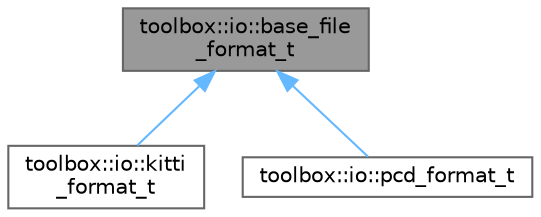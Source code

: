 digraph "toolbox::io::base_file_format_t"
{
 // LATEX_PDF_SIZE
  bgcolor="transparent";
  edge [fontname=Helvetica,fontsize=10,labelfontname=Helvetica,labelfontsize=10];
  node [fontname=Helvetica,fontsize=10,shape=box,height=0.2,width=0.4];
  Node1 [id="Node000001",label="toolbox::io::base_file\l_format_t",height=0.2,width=0.4,color="gray40", fillcolor="grey60", style="filled", fontcolor="black",tooltip="文件格式读写器的基类 / Base class for file format readers/writers"];
  Node1 -> Node2 [id="edge1_Node000001_Node000002",dir="back",color="steelblue1",style="solid",tooltip=" "];
  Node2 [id="Node000002",label="toolbox::io::kitti\l_format_t",height=0.2,width=0.4,color="gray40", fillcolor="white", style="filled",URL="$classtoolbox_1_1io_1_1kitti__format__t.html",tooltip="KITTI 点云数据（.bin）文件格式处理器。/File format handler for KITTI Point Cloud Data (.bin) files."];
  Node1 -> Node3 [id="edge2_Node000001_Node000003",dir="back",color="steelblue1",style="solid",tooltip=" "];
  Node3 [id="Node000003",label="toolbox::io::pcd_format_t",height=0.2,width=0.4,color="gray40", fillcolor="white", style="filled",URL="$classtoolbox_1_1io_1_1pcd__format__t.html",tooltip="点云数据（.pcd）文件格式处理器。/File format handler for Point Cloud Data (.pcd) files."];
}

